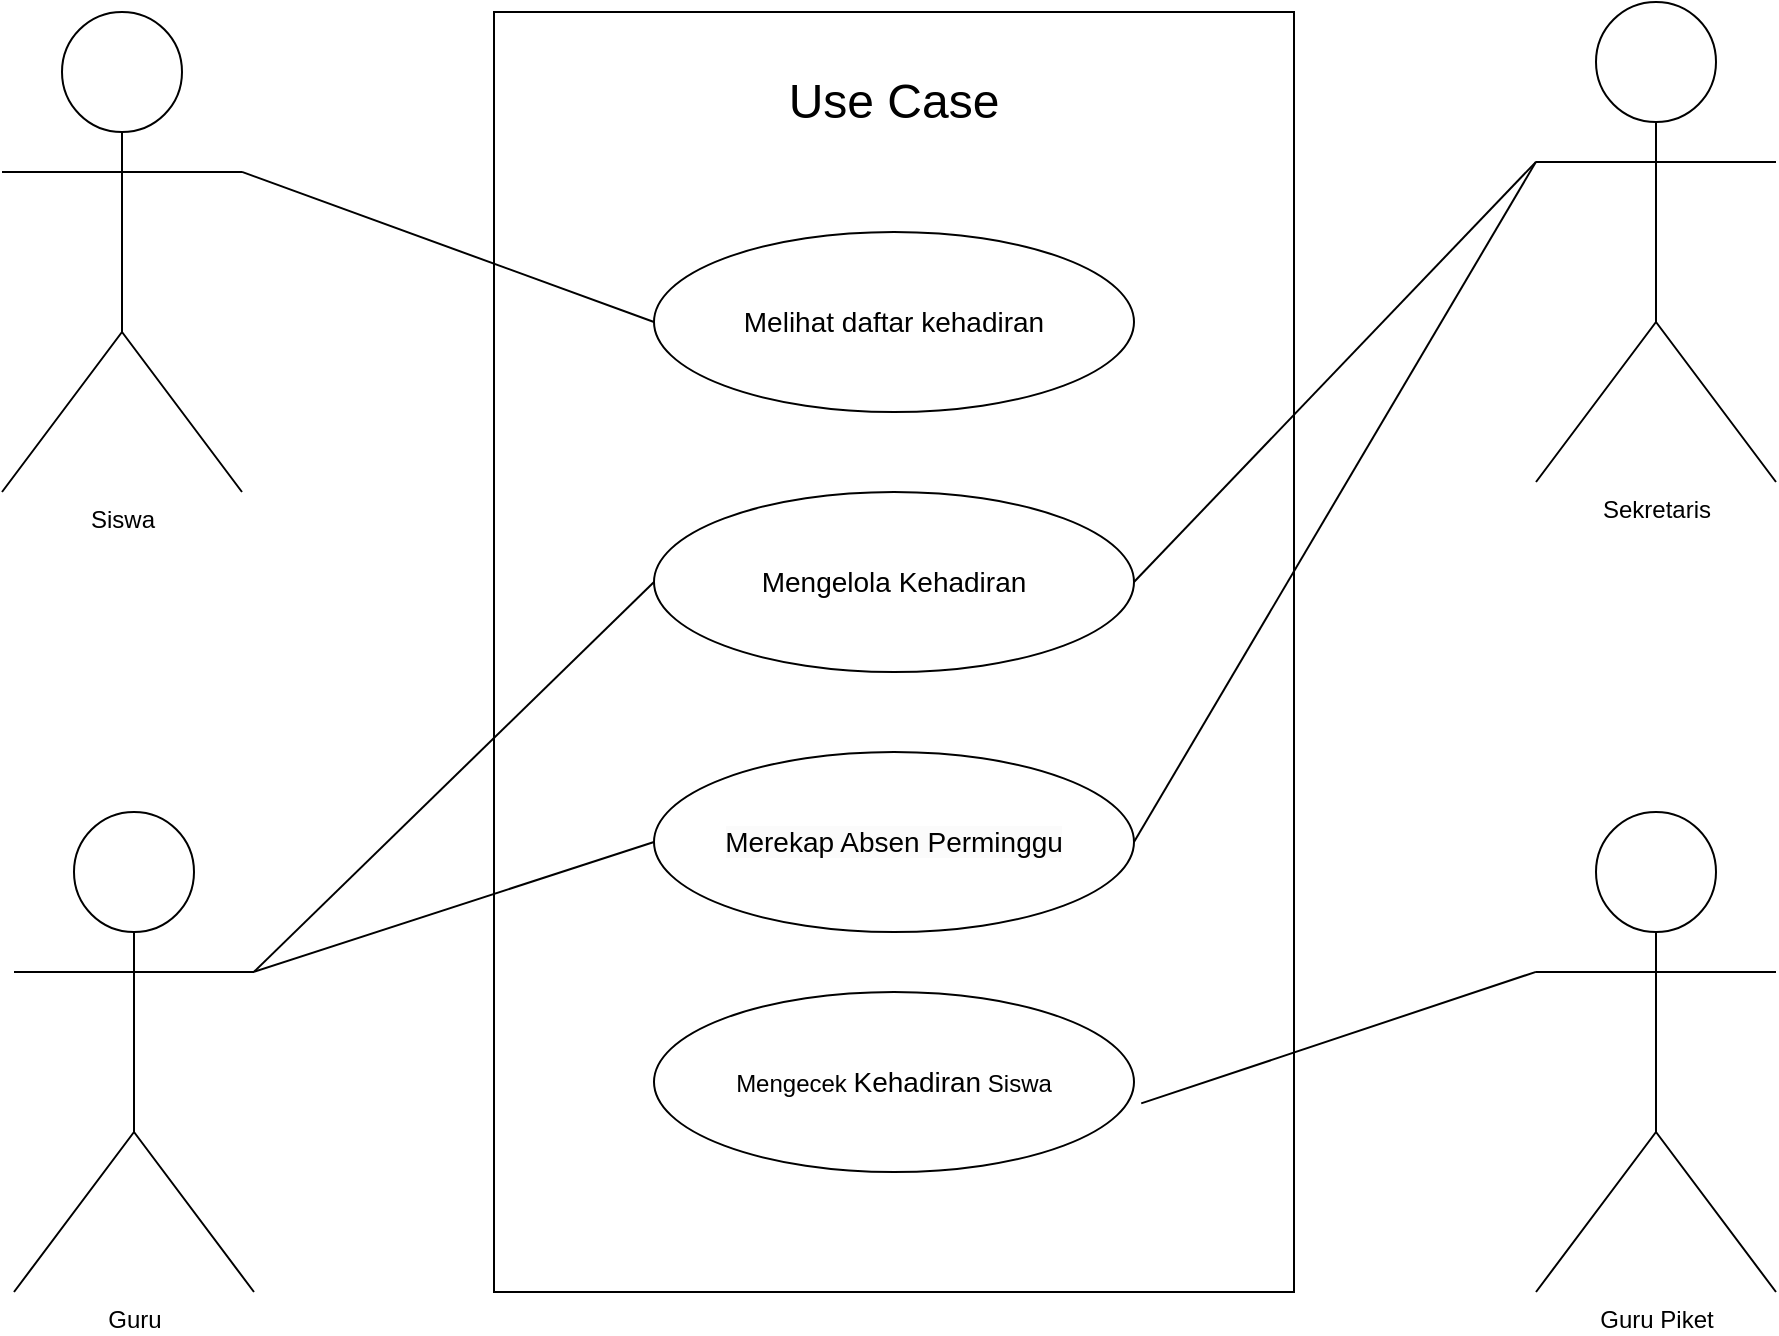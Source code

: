<mxfile version="24.7.6">
  <diagram name="Page-1" id="EpBDsD8-0rsXvM9tdPlf">
    <mxGraphModel dx="1473" dy="777" grid="1" gridSize="10" guides="1" tooltips="1" connect="1" arrows="1" fold="1" page="1" pageScale="1" pageWidth="827" pageHeight="1169" math="0" shadow="0">
      <root>
        <mxCell id="0" />
        <mxCell id="1" parent="0" />
        <mxCell id="Hqrry_yrNfmpzNlRQ_lG-7" value="" style="rounded=0;whiteSpace=wrap;html=1;" vertex="1" parent="1">
          <mxGeometry x="600" y="120" width="400" height="640" as="geometry" />
        </mxCell>
        <mxCell id="Hqrry_yrNfmpzNlRQ_lG-8" value="&lt;span style=&quot;font-size: 14px;&quot;&gt;Melihat daftar kehadiran&lt;/span&gt;" style="ellipse;whiteSpace=wrap;html=1;" vertex="1" parent="1">
          <mxGeometry x="680" y="230" width="240" height="90" as="geometry" />
        </mxCell>
        <mxCell id="Hqrry_yrNfmpzNlRQ_lG-9" value="&lt;span style=&quot;font-size: 14px;&quot;&gt;Mengelola Kehadiran&lt;/span&gt;" style="ellipse;whiteSpace=wrap;html=1;" vertex="1" parent="1">
          <mxGeometry x="680" y="360" width="240" height="90" as="geometry" />
        </mxCell>
        <mxCell id="Hqrry_yrNfmpzNlRQ_lG-10" value="&lt;span style=&quot;color: rgb(0, 0, 0); font-family: Helvetica; font-size: 14px; font-style: normal; font-variant-ligatures: normal; font-variant-caps: normal; font-weight: 400; letter-spacing: normal; orphans: 2; text-align: center; text-indent: 0px; text-transform: none; widows: 2; word-spacing: 0px; -webkit-text-stroke-width: 0px; white-space: normal; background-color: rgb(251, 251, 251); text-decoration-thickness: initial; text-decoration-style: initial; text-decoration-color: initial; display: inline !important; float: none;&quot;&gt;Merekap Absen Perminggu&lt;/span&gt;" style="ellipse;whiteSpace=wrap;html=1;" vertex="1" parent="1">
          <mxGeometry x="680" y="490" width="240" height="90" as="geometry" />
        </mxCell>
        <mxCell id="Hqrry_yrNfmpzNlRQ_lG-11" value="Mengecek&amp;nbsp;&lt;font style=&quot;font-size: 14px;&quot;&gt;Kehadiran&lt;/font&gt;&amp;nbsp;Siswa" style="ellipse;whiteSpace=wrap;html=1;" vertex="1" parent="1">
          <mxGeometry x="680" y="610" width="240" height="90" as="geometry" />
        </mxCell>
        <mxCell id="Hqrry_yrNfmpzNlRQ_lG-12" value="Siswa" style="shape=umlActor;verticalLabelPosition=bottom;verticalAlign=top;html=1;outlineConnect=0;" vertex="1" parent="1">
          <mxGeometry x="354" y="120" width="120" height="240" as="geometry" />
        </mxCell>
        <mxCell id="Hqrry_yrNfmpzNlRQ_lG-14" value="Sekretaris" style="shape=umlActor;verticalLabelPosition=bottom;verticalAlign=top;html=1;outlineConnect=0;" vertex="1" parent="1">
          <mxGeometry x="1121" y="115" width="120" height="240" as="geometry" />
        </mxCell>
        <mxCell id="Hqrry_yrNfmpzNlRQ_lG-15" value="Guru" style="shape=umlActor;verticalLabelPosition=bottom;verticalAlign=top;html=1;outlineConnect=0;" vertex="1" parent="1">
          <mxGeometry x="360" y="520" width="120" height="240" as="geometry" />
        </mxCell>
        <mxCell id="Hqrry_yrNfmpzNlRQ_lG-16" value="Guru Piket" style="shape=umlActor;verticalLabelPosition=bottom;verticalAlign=top;html=1;outlineConnect=0;" vertex="1" parent="1">
          <mxGeometry x="1121" y="520" width="120" height="240" as="geometry" />
        </mxCell>
        <mxCell id="Hqrry_yrNfmpzNlRQ_lG-24" value="&lt;font style=&quot;font-size: 24px;&quot;&gt;Use Case&lt;/font&gt;" style="text;html=1;align=center;verticalAlign=middle;whiteSpace=wrap;rounded=0;" vertex="1" parent="1">
          <mxGeometry x="730" y="150" width="140" height="30" as="geometry" />
        </mxCell>
        <mxCell id="Hqrry_yrNfmpzNlRQ_lG-29" value="" style="endArrow=none;html=1;rounded=0;exitX=1.015;exitY=0.619;exitDx=0;exitDy=0;exitPerimeter=0;entryX=0;entryY=0.333;entryDx=0;entryDy=0;entryPerimeter=0;" edge="1" parent="1" source="Hqrry_yrNfmpzNlRQ_lG-11" target="Hqrry_yrNfmpzNlRQ_lG-16">
          <mxGeometry width="50" height="50" relative="1" as="geometry">
            <mxPoint x="760" y="500" as="sourcePoint" />
            <mxPoint x="810" y="450" as="targetPoint" />
          </mxGeometry>
        </mxCell>
        <mxCell id="Hqrry_yrNfmpzNlRQ_lG-30" value="" style="endArrow=none;html=1;rounded=0;exitX=1;exitY=0.5;exitDx=0;exitDy=0;entryX=0;entryY=0.333;entryDx=0;entryDy=0;entryPerimeter=0;" edge="1" parent="1" source="Hqrry_yrNfmpzNlRQ_lG-10" target="Hqrry_yrNfmpzNlRQ_lG-14">
          <mxGeometry width="50" height="50" relative="1" as="geometry">
            <mxPoint x="930" y="406" as="sourcePoint" />
            <mxPoint x="1127" y="340" as="targetPoint" />
          </mxGeometry>
        </mxCell>
        <mxCell id="Hqrry_yrNfmpzNlRQ_lG-31" value="" style="endArrow=none;html=1;rounded=0;exitX=1;exitY=0.5;exitDx=0;exitDy=0;entryX=0;entryY=0.333;entryDx=0;entryDy=0;entryPerimeter=0;" edge="1" parent="1" source="Hqrry_yrNfmpzNlRQ_lG-9" target="Hqrry_yrNfmpzNlRQ_lG-14">
          <mxGeometry width="50" height="50" relative="1" as="geometry">
            <mxPoint x="920" y="430" as="sourcePoint" />
            <mxPoint x="1121" y="90" as="targetPoint" />
          </mxGeometry>
        </mxCell>
        <mxCell id="Hqrry_yrNfmpzNlRQ_lG-32" value="" style="endArrow=none;html=1;rounded=0;exitX=1;exitY=0.333;exitDx=0;exitDy=0;exitPerimeter=0;entryX=0;entryY=0.5;entryDx=0;entryDy=0;" edge="1" parent="1" source="Hqrry_yrNfmpzNlRQ_lG-15" target="Hqrry_yrNfmpzNlRQ_lG-10">
          <mxGeometry width="50" height="50" relative="1" as="geometry">
            <mxPoint x="934" y="676" as="sourcePoint" />
            <mxPoint x="1131" y="610" as="targetPoint" />
          </mxGeometry>
        </mxCell>
        <mxCell id="Hqrry_yrNfmpzNlRQ_lG-33" value="" style="endArrow=none;html=1;rounded=0;exitX=1;exitY=0.333;exitDx=0;exitDy=0;exitPerimeter=0;entryX=0;entryY=0.5;entryDx=0;entryDy=0;" edge="1" parent="1" source="Hqrry_yrNfmpzNlRQ_lG-15" target="Hqrry_yrNfmpzNlRQ_lG-9">
          <mxGeometry width="50" height="50" relative="1" as="geometry">
            <mxPoint x="480" y="567.5" as="sourcePoint" />
            <mxPoint x="680" y="502.5" as="targetPoint" />
          </mxGeometry>
        </mxCell>
        <mxCell id="Hqrry_yrNfmpzNlRQ_lG-36" value="" style="endArrow=none;html=1;rounded=0;entryX=0;entryY=0.5;entryDx=0;entryDy=0;exitX=1;exitY=0.333;exitDx=0;exitDy=0;exitPerimeter=0;" edge="1" parent="1" source="Hqrry_yrNfmpzNlRQ_lG-12" target="Hqrry_yrNfmpzNlRQ_lG-8">
          <mxGeometry width="50" height="50" relative="1" as="geometry">
            <mxPoint x="500" y="620" as="sourcePoint" />
            <mxPoint x="700" y="555" as="targetPoint" />
          </mxGeometry>
        </mxCell>
      </root>
    </mxGraphModel>
  </diagram>
</mxfile>
